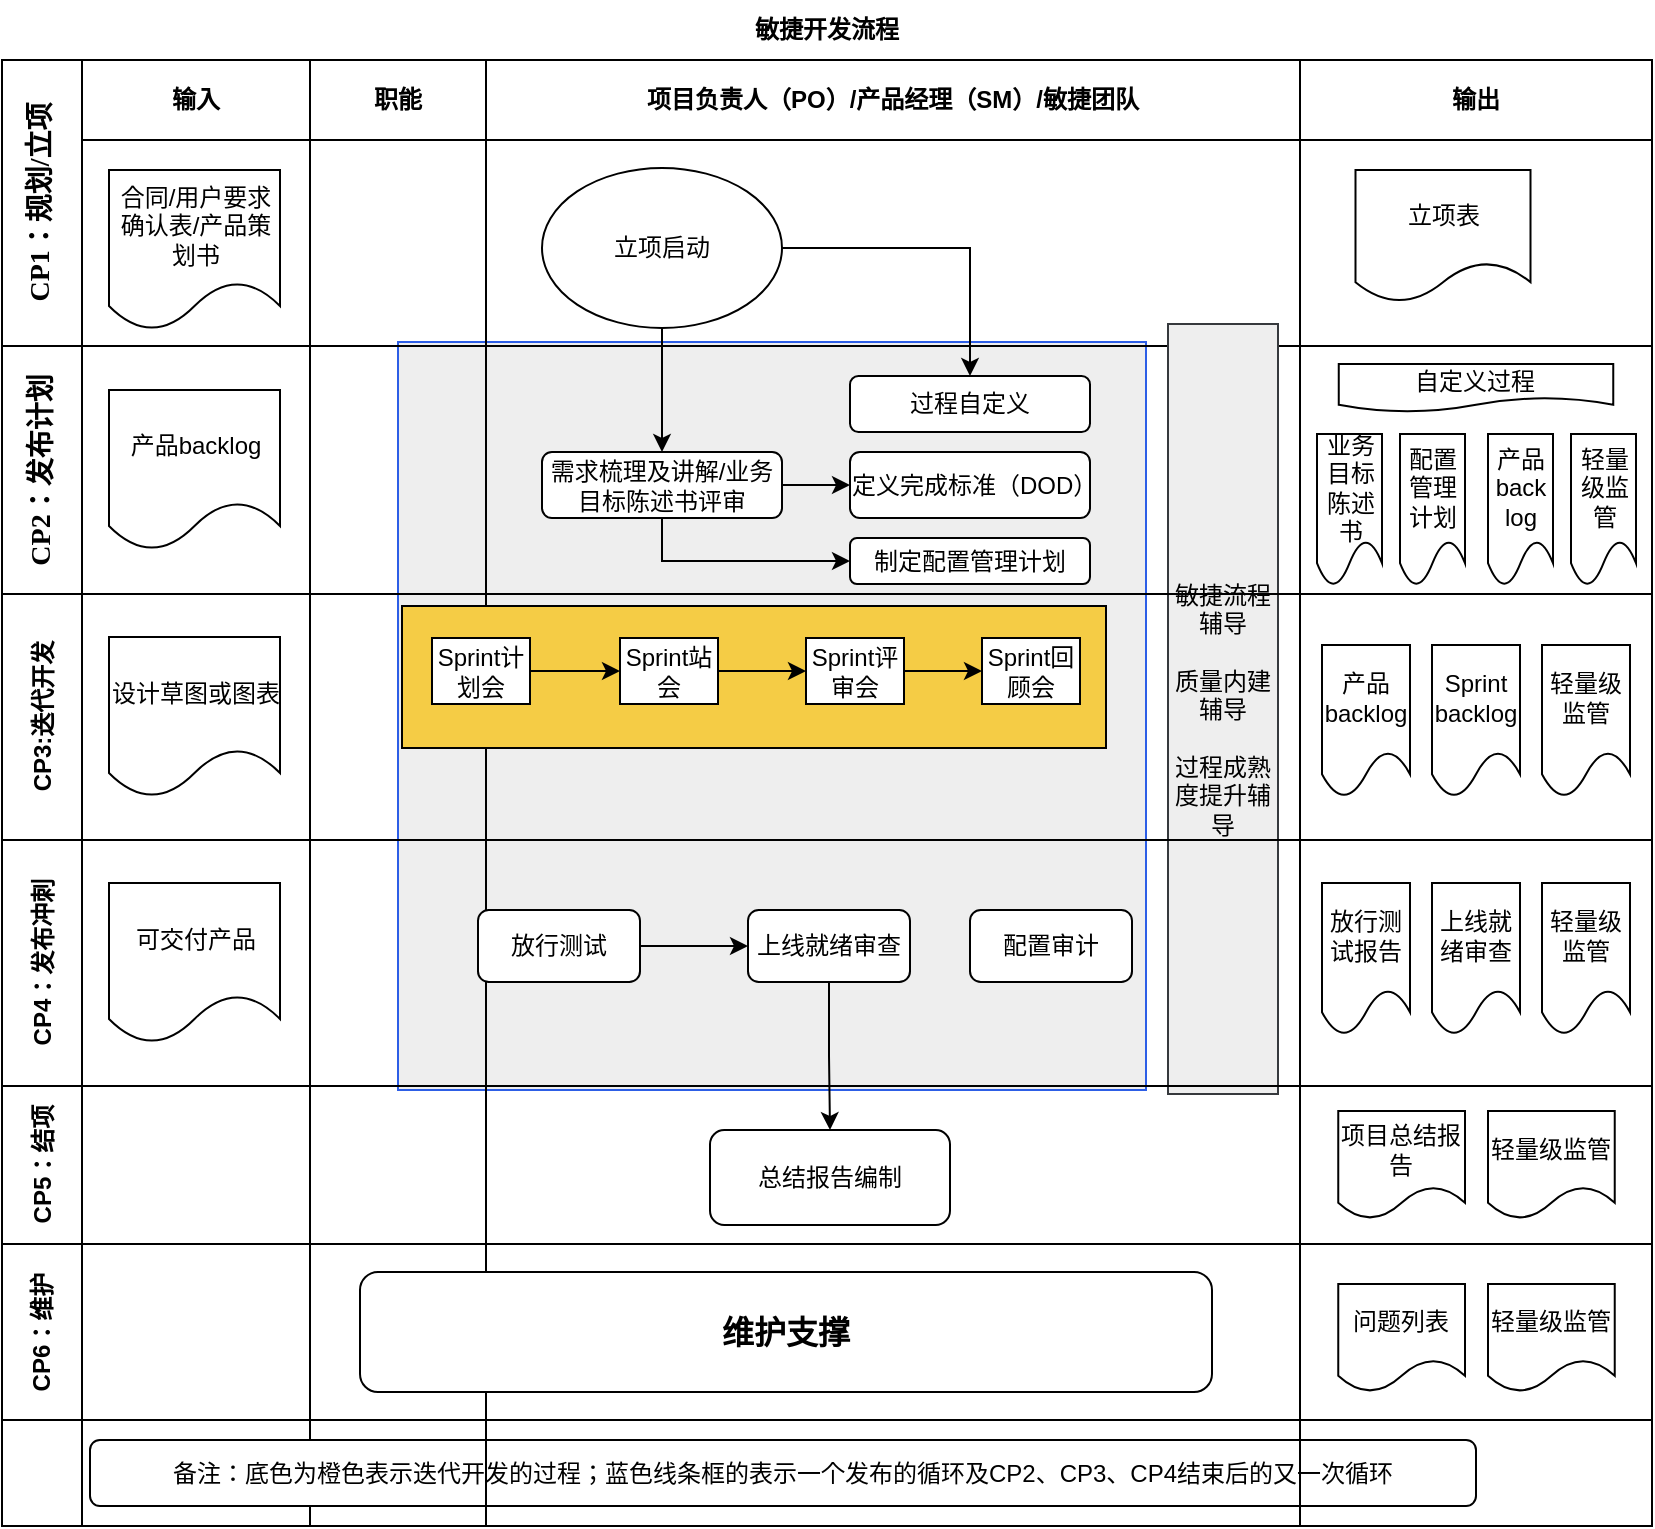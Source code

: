 <mxfile version="14.2.7" type="github">
  <diagram id="xMsZwE5U7lx6iym2p2ss" name="Page-1">
    <mxGraphModel dx="1038" dy="556" grid="1" gridSize="11" guides="1" tooltips="1" connect="1" arrows="1" fold="1" page="1" pageScale="1" pageWidth="827" pageHeight="1169" math="0" shadow="0">
      <root>
        <mxCell id="0" />
        <mxCell id="1" parent="0" />
        <mxCell id="d9clo69hiW4yOXyT_c3d-487" value="" style="rounded=0;whiteSpace=wrap;html=1;shadow=0;fillColor=#eeeeee;strokeColor=#2D5EE6;" vertex="1" parent="1">
          <mxGeometry x="198" y="253" width="374" height="374" as="geometry" />
        </mxCell>
        <mxCell id="d9clo69hiW4yOXyT_c3d-7" value="敏捷开发流程" style="shape=table;childLayout=tableLayout;rowLines=0;columnLines=0;startSize=30;html=1;whiteSpace=wrap;collapsible=0;recursiveResize=0;expand=0;pointerEvents=0;fontStyle=1;align=center;strokeColor=none;" vertex="1" parent="1">
          <mxGeometry y="82" width="825" height="763" as="geometry" />
        </mxCell>
        <mxCell id="d9clo69hiW4yOXyT_c3d-8" value="&lt;font style=&quot;font-size: 14px&quot; face=&quot;Times New Roman&quot;&gt;CP1：规划/立项&lt;/font&gt;" style="swimlane;horizontal=0;points=[[0,0.5],[1,0.5]];portConstraint=eastwest;startSize=40;html=1;whiteSpace=wrap;collapsible=0;recursiveResize=0;expand=0;pointerEvents=0;fontStyle=1" vertex="1" parent="d9clo69hiW4yOXyT_c3d-7">
          <mxGeometry y="30" width="825" height="143" as="geometry" />
        </mxCell>
        <mxCell id="d9clo69hiW4yOXyT_c3d-9" value="输入" style="swimlane;connectable=0;startSize=40;html=1;whiteSpace=wrap;collapsible=0;recursiveResize=0;expand=0;pointerEvents=0;" vertex="1" parent="d9clo69hiW4yOXyT_c3d-8">
          <mxGeometry x="40" width="114" height="143" as="geometry" />
        </mxCell>
        <mxCell id="d9clo69hiW4yOXyT_c3d-470" value="合同/用户要求确认表/产品策划书" style="shape=document;whiteSpace=wrap;html=1;boundedLbl=1;" vertex="1" parent="d9clo69hiW4yOXyT_c3d-9">
          <mxGeometry x="13.5" y="55" width="85.5" height="80" as="geometry" />
        </mxCell>
        <mxCell id="d9clo69hiW4yOXyT_c3d-10" value="职能" style="swimlane;connectable=0;startSize=40;html=1;whiteSpace=wrap;collapsible=0;recursiveResize=0;expand=0;pointerEvents=0;" vertex="1" parent="d9clo69hiW4yOXyT_c3d-8">
          <mxGeometry x="154" width="88" height="143" as="geometry" />
        </mxCell>
        <mxCell id="d9clo69hiW4yOXyT_c3d-11" value="项目负责人（PO）/产品经理（SM）/敏捷团队" style="swimlane;connectable=0;startSize=40;html=1;whiteSpace=wrap;collapsible=0;recursiveResize=0;expand=0;pointerEvents=0;" vertex="1" parent="d9clo69hiW4yOXyT_c3d-8">
          <mxGeometry x="242" width="407" height="143" as="geometry" />
        </mxCell>
        <mxCell id="d9clo69hiW4yOXyT_c3d-475" value="立项启动" style="ellipse;whiteSpace=wrap;html=1;" vertex="1" parent="d9clo69hiW4yOXyT_c3d-11">
          <mxGeometry x="28" y="54" width="120" height="80" as="geometry" />
        </mxCell>
        <mxCell id="d9clo69hiW4yOXyT_c3d-446" value="输出" style="swimlane;connectable=0;startSize=40;html=1;whiteSpace=wrap;collapsible=0;recursiveResize=0;expand=0;pointerEvents=0;" vertex="1" parent="d9clo69hiW4yOXyT_c3d-8">
          <mxGeometry x="649" width="176" height="143" as="geometry" />
        </mxCell>
        <mxCell id="d9clo69hiW4yOXyT_c3d-507" value="立项表" style="shape=document;whiteSpace=wrap;html=1;boundedLbl=1;" vertex="1" parent="d9clo69hiW4yOXyT_c3d-446">
          <mxGeometry x="27.75" y="55" width="87.5" height="66" as="geometry" />
        </mxCell>
        <mxCell id="d9clo69hiW4yOXyT_c3d-12" value="&lt;font face=&quot;Times New Roman&quot; style=&quot;font-size: 14px&quot;&gt;CP2：发布计划&lt;/font&gt;" style="swimlane;horizontal=0;points=[[0,0.5],[1,0.5]];portConstraint=eastwest;startSize=40;html=1;whiteSpace=wrap;collapsible=0;recursiveResize=0;expand=0;pointerEvents=0;" vertex="1" parent="d9clo69hiW4yOXyT_c3d-7">
          <mxGeometry y="173" width="825" height="124" as="geometry" />
        </mxCell>
        <mxCell id="d9clo69hiW4yOXyT_c3d-13" value="" style="swimlane;connectable=0;startSize=0;html=1;whiteSpace=wrap;collapsible=0;recursiveResize=0;expand=0;pointerEvents=0;" vertex="1" parent="d9clo69hiW4yOXyT_c3d-12">
          <mxGeometry x="40" width="114" height="124" as="geometry" />
        </mxCell>
        <mxCell id="d9clo69hiW4yOXyT_c3d-471" value="产品backlog" style="shape=document;whiteSpace=wrap;html=1;boundedLbl=1;" vertex="1" parent="d9clo69hiW4yOXyT_c3d-13">
          <mxGeometry x="13.5" y="22" width="85.5" height="80" as="geometry" />
        </mxCell>
        <mxCell id="d9clo69hiW4yOXyT_c3d-14" value="" style="swimlane;connectable=0;startSize=0;html=1;whiteSpace=wrap;collapsible=0;recursiveResize=0;expand=0;pointerEvents=0;swimlaneLine=1;" vertex="1" parent="d9clo69hiW4yOXyT_c3d-12">
          <mxGeometry x="154" width="88" height="124" as="geometry" />
        </mxCell>
        <mxCell id="d9clo69hiW4yOXyT_c3d-15" value="" style="swimlane;connectable=0;startSize=0;html=1;whiteSpace=wrap;collapsible=0;recursiveResize=0;expand=0;pointerEvents=0;" vertex="1" parent="d9clo69hiW4yOXyT_c3d-12">
          <mxGeometry x="242" width="407" height="124" as="geometry" />
        </mxCell>
        <mxCell id="d9clo69hiW4yOXyT_c3d-479" value="" style="edgeStyle=orthogonalEdgeStyle;rounded=0;orthogonalLoop=1;jettySize=auto;html=1;" edge="1" parent="d9clo69hiW4yOXyT_c3d-15" source="d9clo69hiW4yOXyT_c3d-476" target="d9clo69hiW4yOXyT_c3d-478">
          <mxGeometry relative="1" as="geometry" />
        </mxCell>
        <mxCell id="d9clo69hiW4yOXyT_c3d-477" value="敏捷流程辅导&lt;br&gt;&lt;br&gt;质量内建辅导&lt;br&gt;&lt;br&gt;过程成熟度提升辅导" style="rounded=0;whiteSpace=wrap;html=1;fillColor=#eeeeee;strokeColor=#36393d;" vertex="1" parent="d9clo69hiW4yOXyT_c3d-15">
          <mxGeometry x="341" y="-11" width="55" height="385" as="geometry" />
        </mxCell>
        <mxCell id="d9clo69hiW4yOXyT_c3d-476" value="需求梳理及讲解/业务目标陈述书评审" style="rounded=1;whiteSpace=wrap;html=1;" vertex="1" parent="d9clo69hiW4yOXyT_c3d-15">
          <mxGeometry x="28" y="53" width="120" height="33" as="geometry" />
        </mxCell>
        <mxCell id="d9clo69hiW4yOXyT_c3d-482" value="过程自定义" style="whiteSpace=wrap;html=1;rounded=1;" vertex="1" parent="d9clo69hiW4yOXyT_c3d-15">
          <mxGeometry x="182" y="15" width="120" height="28" as="geometry" />
        </mxCell>
        <mxCell id="d9clo69hiW4yOXyT_c3d-478" value="定义完成标准（DOD）" style="whiteSpace=wrap;html=1;rounded=1;" vertex="1" parent="d9clo69hiW4yOXyT_c3d-15">
          <mxGeometry x="182" y="53" width="120" height="33" as="geometry" />
        </mxCell>
        <mxCell id="d9clo69hiW4yOXyT_c3d-480" value="制定配置管理计划" style="whiteSpace=wrap;html=1;rounded=1;" vertex="1" parent="d9clo69hiW4yOXyT_c3d-15">
          <mxGeometry x="182" y="96" width="120" height="23" as="geometry" />
        </mxCell>
        <mxCell id="d9clo69hiW4yOXyT_c3d-481" value="" style="edgeStyle=orthogonalEdgeStyle;rounded=0;orthogonalLoop=1;jettySize=auto;html=1;entryX=0;entryY=0.5;entryDx=0;entryDy=0;" edge="1" parent="d9clo69hiW4yOXyT_c3d-15" source="d9clo69hiW4yOXyT_c3d-476" target="d9clo69hiW4yOXyT_c3d-480">
          <mxGeometry relative="1" as="geometry">
            <mxPoint x="182" y="98" as="targetPoint" />
            <Array as="points">
              <mxPoint x="88" y="108" />
            </Array>
          </mxGeometry>
        </mxCell>
        <mxCell id="d9clo69hiW4yOXyT_c3d-447" style="swimlane;connectable=0;startSize=0;html=1;whiteSpace=wrap;collapsible=0;recursiveResize=0;expand=0;pointerEvents=0;" vertex="1" parent="d9clo69hiW4yOXyT_c3d-12">
          <mxGeometry x="649" width="176" height="124" as="geometry" />
        </mxCell>
        <mxCell id="d9clo69hiW4yOXyT_c3d-508" value="自定义过程" style="shape=document;whiteSpace=wrap;html=1;boundedLbl=1;" vertex="1" parent="d9clo69hiW4yOXyT_c3d-447">
          <mxGeometry x="19.38" y="9" width="137.25" height="24" as="geometry" />
        </mxCell>
        <mxCell id="d9clo69hiW4yOXyT_c3d-509" value="业务目标陈述书" style="shape=document;whiteSpace=wrap;html=1;boundedLbl=1;" vertex="1" parent="d9clo69hiW4yOXyT_c3d-447">
          <mxGeometry x="8.5" y="44" width="32.5" height="76" as="geometry" />
        </mxCell>
        <mxCell id="d9clo69hiW4yOXyT_c3d-512" value="配置管理计划" style="shape=document;whiteSpace=wrap;html=1;boundedLbl=1;" vertex="1" parent="d9clo69hiW4yOXyT_c3d-447">
          <mxGeometry x="50" y="44" width="32.5" height="76" as="geometry" />
        </mxCell>
        <mxCell id="d9clo69hiW4yOXyT_c3d-513" value="产品back&lt;br&gt;log" style="shape=document;whiteSpace=wrap;html=1;boundedLbl=1;" vertex="1" parent="d9clo69hiW4yOXyT_c3d-447">
          <mxGeometry x="94" y="44" width="32.5" height="76" as="geometry" />
        </mxCell>
        <mxCell id="d9clo69hiW4yOXyT_c3d-514" value="轻量级监管" style="shape=document;whiteSpace=wrap;html=1;boundedLbl=1;" vertex="1" parent="d9clo69hiW4yOXyT_c3d-447">
          <mxGeometry x="135.5" y="44" width="32.5" height="76" as="geometry" />
        </mxCell>
        <mxCell id="d9clo69hiW4yOXyT_c3d-16" value="CP3:迭代开发" style="swimlane;horizontal=0;points=[[0,0.5],[1,0.5]];portConstraint=eastwest;startSize=40;html=1;whiteSpace=wrap;collapsible=0;recursiveResize=0;expand=0;pointerEvents=0;" vertex="1" parent="d9clo69hiW4yOXyT_c3d-7">
          <mxGeometry y="297" width="825" height="123" as="geometry" />
        </mxCell>
        <mxCell id="d9clo69hiW4yOXyT_c3d-17" value="" style="swimlane;connectable=0;startSize=0;html=1;whiteSpace=wrap;collapsible=0;recursiveResize=0;expand=0;pointerEvents=0;" vertex="1" parent="d9clo69hiW4yOXyT_c3d-16">
          <mxGeometry x="40" width="114" height="123" as="geometry" />
        </mxCell>
        <mxCell id="d9clo69hiW4yOXyT_c3d-472" value="设计草图或图表" style="shape=document;whiteSpace=wrap;html=1;boundedLbl=1;" vertex="1" parent="d9clo69hiW4yOXyT_c3d-17">
          <mxGeometry x="13.5" y="21.5" width="85.5" height="80" as="geometry" />
        </mxCell>
        <mxCell id="d9clo69hiW4yOXyT_c3d-18" value="" style="swimlane;connectable=0;startSize=0;html=1;whiteSpace=wrap;collapsible=0;recursiveResize=0;expand=0;pointerEvents=0;strokeColor=none;" vertex="1" parent="d9clo69hiW4yOXyT_c3d-16">
          <mxGeometry x="154" width="88" height="123" as="geometry" />
        </mxCell>
        <mxCell id="d9clo69hiW4yOXyT_c3d-19" value="" style="swimlane;connectable=0;startSize=0;html=1;whiteSpace=wrap;collapsible=0;recursiveResize=0;expand=0;pointerEvents=0;" vertex="1" parent="d9clo69hiW4yOXyT_c3d-16">
          <mxGeometry x="242" width="407" height="123" as="geometry" />
        </mxCell>
        <mxCell id="d9clo69hiW4yOXyT_c3d-488" value="" style="rounded=0;whiteSpace=wrap;html=1;shadow=0;strokeColor=#000000;fillColor=#F5CC45;" vertex="1" parent="d9clo69hiW4yOXyT_c3d-19">
          <mxGeometry x="-42" y="6" width="352" height="71" as="geometry" />
        </mxCell>
        <mxCell id="d9clo69hiW4yOXyT_c3d-496" style="edgeStyle=orthogonalEdgeStyle;rounded=0;orthogonalLoop=1;jettySize=auto;html=1;entryX=0;entryY=0.5;entryDx=0;entryDy=0;" edge="1" parent="d9clo69hiW4yOXyT_c3d-19" source="d9clo69hiW4yOXyT_c3d-489" target="d9clo69hiW4yOXyT_c3d-494">
          <mxGeometry relative="1" as="geometry" />
        </mxCell>
        <mxCell id="d9clo69hiW4yOXyT_c3d-489" value="Sprint计划会" style="rounded=0;whiteSpace=wrap;html=1;shadow=0;" vertex="1" parent="d9clo69hiW4yOXyT_c3d-19">
          <mxGeometry x="-27" y="22" width="49" height="33" as="geometry" />
        </mxCell>
        <mxCell id="d9clo69hiW4yOXyT_c3d-497" style="edgeStyle=orthogonalEdgeStyle;rounded=0;orthogonalLoop=1;jettySize=auto;html=1;entryX=0;entryY=0.5;entryDx=0;entryDy=0;" edge="1" parent="d9clo69hiW4yOXyT_c3d-19" source="d9clo69hiW4yOXyT_c3d-494" target="d9clo69hiW4yOXyT_c3d-493">
          <mxGeometry relative="1" as="geometry" />
        </mxCell>
        <mxCell id="d9clo69hiW4yOXyT_c3d-494" value="Sprint站会" style="rounded=0;whiteSpace=wrap;html=1;shadow=0;" vertex="1" parent="d9clo69hiW4yOXyT_c3d-19">
          <mxGeometry x="67" y="22" width="49" height="33" as="geometry" />
        </mxCell>
        <mxCell id="d9clo69hiW4yOXyT_c3d-498" style="edgeStyle=orthogonalEdgeStyle;rounded=0;orthogonalLoop=1;jettySize=auto;html=1;entryX=0;entryY=0.5;entryDx=0;entryDy=0;" edge="1" parent="d9clo69hiW4yOXyT_c3d-19" source="d9clo69hiW4yOXyT_c3d-493" target="d9clo69hiW4yOXyT_c3d-495">
          <mxGeometry relative="1" as="geometry" />
        </mxCell>
        <mxCell id="d9clo69hiW4yOXyT_c3d-493" value="Sprint评审会" style="rounded=0;whiteSpace=wrap;html=1;shadow=0;" vertex="1" parent="d9clo69hiW4yOXyT_c3d-19">
          <mxGeometry x="160" y="22" width="49" height="33" as="geometry" />
        </mxCell>
        <mxCell id="d9clo69hiW4yOXyT_c3d-495" value="Sprint回顾会" style="rounded=0;whiteSpace=wrap;html=1;shadow=0;" vertex="1" parent="d9clo69hiW4yOXyT_c3d-19">
          <mxGeometry x="248" y="22" width="49" height="33" as="geometry" />
        </mxCell>
        <mxCell id="d9clo69hiW4yOXyT_c3d-448" style="swimlane;connectable=0;startSize=0;html=1;whiteSpace=wrap;collapsible=0;recursiveResize=0;expand=0;pointerEvents=0;" vertex="1" parent="d9clo69hiW4yOXyT_c3d-16">
          <mxGeometry x="649" width="176" height="123" as="geometry" />
        </mxCell>
        <mxCell id="d9clo69hiW4yOXyT_c3d-515" value="轻量级监管" style="shape=document;whiteSpace=wrap;html=1;boundedLbl=1;" vertex="1" parent="d9clo69hiW4yOXyT_c3d-448">
          <mxGeometry x="121" y="25.5" width="44" height="76" as="geometry" />
        </mxCell>
        <mxCell id="d9clo69hiW4yOXyT_c3d-516" value="Sprint&lt;br&gt;backlog" style="shape=document;whiteSpace=wrap;html=1;boundedLbl=1;" vertex="1" parent="d9clo69hiW4yOXyT_c3d-448">
          <mxGeometry x="66" y="25.5" width="44" height="76" as="geometry" />
        </mxCell>
        <mxCell id="d9clo69hiW4yOXyT_c3d-517" value="产品backlog" style="shape=document;whiteSpace=wrap;html=1;boundedLbl=1;" vertex="1" parent="d9clo69hiW4yOXyT_c3d-448">
          <mxGeometry x="11" y="25.5" width="44" height="76" as="geometry" />
        </mxCell>
        <mxCell id="d9clo69hiW4yOXyT_c3d-449" value="CP4：发布冲刺" style="swimlane;horizontal=0;points=[[0,0.5],[1,0.5]];portConstraint=eastwest;startSize=40;html=1;whiteSpace=wrap;collapsible=0;recursiveResize=0;expand=0;pointerEvents=0;" vertex="1" parent="d9clo69hiW4yOXyT_c3d-7">
          <mxGeometry y="420" width="825" height="123" as="geometry" />
        </mxCell>
        <mxCell id="d9clo69hiW4yOXyT_c3d-450" style="swimlane;connectable=0;startSize=0;html=1;whiteSpace=wrap;collapsible=0;recursiveResize=0;expand=0;pointerEvents=0;" vertex="1" parent="d9clo69hiW4yOXyT_c3d-449">
          <mxGeometry x="40" width="114" height="123" as="geometry" />
        </mxCell>
        <mxCell id="d9clo69hiW4yOXyT_c3d-473" value="可交付产品" style="shape=document;whiteSpace=wrap;html=1;boundedLbl=1;" vertex="1" parent="d9clo69hiW4yOXyT_c3d-450">
          <mxGeometry x="13.5" y="21.5" width="85.5" height="80" as="geometry" />
        </mxCell>
        <mxCell id="d9clo69hiW4yOXyT_c3d-451" style="swimlane;connectable=0;startSize=0;html=1;whiteSpace=wrap;collapsible=0;recursiveResize=0;expand=0;pointerEvents=0;" vertex="1" parent="d9clo69hiW4yOXyT_c3d-449">
          <mxGeometry x="154" width="88" height="123" as="geometry" />
        </mxCell>
        <mxCell id="d9clo69hiW4yOXyT_c3d-452" style="swimlane;connectable=0;startSize=0;html=1;whiteSpace=wrap;collapsible=0;recursiveResize=0;expand=0;pointerEvents=0;" vertex="1" parent="d9clo69hiW4yOXyT_c3d-449">
          <mxGeometry x="242" width="407" height="123" as="geometry" />
        </mxCell>
        <mxCell id="d9clo69hiW4yOXyT_c3d-453" style="swimlane;connectable=0;startSize=0;html=1;whiteSpace=wrap;collapsible=0;recursiveResize=0;expand=0;pointerEvents=0;" vertex="1" parent="d9clo69hiW4yOXyT_c3d-449">
          <mxGeometry x="649" width="176" height="123" as="geometry" />
        </mxCell>
        <mxCell id="d9clo69hiW4yOXyT_c3d-518" value="放行测试报告" style="shape=document;whiteSpace=wrap;html=1;boundedLbl=1;" vertex="1" parent="d9clo69hiW4yOXyT_c3d-453">
          <mxGeometry x="11" y="21.5" width="44" height="76" as="geometry" />
        </mxCell>
        <mxCell id="d9clo69hiW4yOXyT_c3d-519" value="上线就绪审查" style="shape=document;whiteSpace=wrap;html=1;boundedLbl=1;" vertex="1" parent="d9clo69hiW4yOXyT_c3d-453">
          <mxGeometry x="66" y="21.5" width="44" height="76" as="geometry" />
        </mxCell>
        <mxCell id="d9clo69hiW4yOXyT_c3d-520" value="轻量级监管" style="shape=document;whiteSpace=wrap;html=1;boundedLbl=1;" vertex="1" parent="d9clo69hiW4yOXyT_c3d-453">
          <mxGeometry x="121" y="21.5" width="44" height="76" as="geometry" />
        </mxCell>
        <mxCell id="d9clo69hiW4yOXyT_c3d-454" value="CP5：结项" style="swimlane;horizontal=0;points=[[0,0.5],[1,0.5]];portConstraint=eastwest;startSize=40;html=1;whiteSpace=wrap;collapsible=0;recursiveResize=0;expand=0;pointerEvents=0;" vertex="1" parent="d9clo69hiW4yOXyT_c3d-7">
          <mxGeometry y="543" width="825" height="79" as="geometry" />
        </mxCell>
        <mxCell id="d9clo69hiW4yOXyT_c3d-455" style="swimlane;connectable=0;startSize=0;html=1;whiteSpace=wrap;collapsible=0;recursiveResize=0;expand=0;pointerEvents=0;" vertex="1" parent="d9clo69hiW4yOXyT_c3d-454">
          <mxGeometry x="40" width="114" height="79" as="geometry" />
        </mxCell>
        <mxCell id="d9clo69hiW4yOXyT_c3d-456" style="swimlane;connectable=0;startSize=0;html=1;whiteSpace=wrap;collapsible=0;recursiveResize=0;expand=0;pointerEvents=0;" vertex="1" parent="d9clo69hiW4yOXyT_c3d-454">
          <mxGeometry x="154" width="88" height="79" as="geometry" />
        </mxCell>
        <mxCell id="d9clo69hiW4yOXyT_c3d-457" style="swimlane;connectable=0;startSize=0;html=1;whiteSpace=wrap;collapsible=0;recursiveResize=0;expand=0;pointerEvents=0;" vertex="1" parent="d9clo69hiW4yOXyT_c3d-454">
          <mxGeometry x="242" width="407" height="79" as="geometry" />
        </mxCell>
        <mxCell id="d9clo69hiW4yOXyT_c3d-504" value="总结报告编制" style="rounded=1;whiteSpace=wrap;html=1;shadow=0;" vertex="1" parent="d9clo69hiW4yOXyT_c3d-457">
          <mxGeometry x="112" y="22" width="120" height="47.5" as="geometry" />
        </mxCell>
        <mxCell id="d9clo69hiW4yOXyT_c3d-458" style="swimlane;connectable=0;startSize=0;html=1;whiteSpace=wrap;collapsible=0;recursiveResize=0;expand=0;pointerEvents=0;" vertex="1" parent="d9clo69hiW4yOXyT_c3d-454">
          <mxGeometry x="649" width="176" height="79" as="geometry" />
        </mxCell>
        <mxCell id="d9clo69hiW4yOXyT_c3d-521" value="轻量级监管" style="shape=document;whiteSpace=wrap;html=1;boundedLbl=1;" vertex="1" parent="d9clo69hiW4yOXyT_c3d-458">
          <mxGeometry x="94" y="12.5" width="63.37" height="54" as="geometry" />
        </mxCell>
        <mxCell id="d9clo69hiW4yOXyT_c3d-523" value="项目总结报告" style="shape=document;whiteSpace=wrap;html=1;boundedLbl=1;" vertex="1" parent="d9clo69hiW4yOXyT_c3d-458">
          <mxGeometry x="19.13" y="12.5" width="63.37" height="54" as="geometry" />
        </mxCell>
        <mxCell id="d9clo69hiW4yOXyT_c3d-459" value="CP6：维护" style="swimlane;horizontal=0;points=[[0,0.5],[1,0.5]];portConstraint=eastwest;startSize=40;html=1;whiteSpace=wrap;collapsible=0;recursiveResize=0;expand=0;pointerEvents=0;" vertex="1" parent="d9clo69hiW4yOXyT_c3d-7">
          <mxGeometry y="622" width="825" height="88" as="geometry" />
        </mxCell>
        <mxCell id="d9clo69hiW4yOXyT_c3d-460" style="swimlane;connectable=0;startSize=0;html=1;whiteSpace=wrap;collapsible=0;recursiveResize=0;expand=0;pointerEvents=0;" vertex="1" parent="d9clo69hiW4yOXyT_c3d-459">
          <mxGeometry x="40" width="114" height="88" as="geometry" />
        </mxCell>
        <mxCell id="d9clo69hiW4yOXyT_c3d-461" style="swimlane;connectable=0;startSize=0;html=1;whiteSpace=wrap;collapsible=0;recursiveResize=0;expand=0;pointerEvents=0;" vertex="1" parent="d9clo69hiW4yOXyT_c3d-459">
          <mxGeometry x="154" width="88" height="88" as="geometry" />
        </mxCell>
        <mxCell id="d9clo69hiW4yOXyT_c3d-462" style="swimlane;connectable=0;startSize=0;html=1;whiteSpace=wrap;collapsible=0;recursiveResize=0;expand=0;pointerEvents=0;" vertex="1" parent="d9clo69hiW4yOXyT_c3d-459">
          <mxGeometry x="242" width="407" height="88" as="geometry" />
        </mxCell>
        <mxCell id="d9clo69hiW4yOXyT_c3d-506" value="&lt;b&gt;&lt;font style=&quot;font-size: 16px&quot;&gt;维护支撑&lt;/font&gt;&lt;/b&gt;" style="rounded=1;whiteSpace=wrap;html=1;shadow=0;" vertex="1" parent="d9clo69hiW4yOXyT_c3d-462">
          <mxGeometry x="-63" y="14" width="426" height="60" as="geometry" />
        </mxCell>
        <mxCell id="d9clo69hiW4yOXyT_c3d-463" style="swimlane;connectable=0;startSize=0;html=1;whiteSpace=wrap;collapsible=0;recursiveResize=0;expand=0;pointerEvents=0;" vertex="1" parent="d9clo69hiW4yOXyT_c3d-459">
          <mxGeometry x="649" width="176" height="88" as="geometry" />
        </mxCell>
        <mxCell id="d9clo69hiW4yOXyT_c3d-524" value="轻量级监管" style="shape=document;whiteSpace=wrap;html=1;boundedLbl=1;" vertex="1" parent="d9clo69hiW4yOXyT_c3d-463">
          <mxGeometry x="94" y="20" width="63.37" height="54" as="geometry" />
        </mxCell>
        <mxCell id="d9clo69hiW4yOXyT_c3d-525" value="问题列表" style="shape=document;whiteSpace=wrap;html=1;boundedLbl=1;" vertex="1" parent="d9clo69hiW4yOXyT_c3d-463">
          <mxGeometry x="19.13" y="20" width="63.37" height="54" as="geometry" />
        </mxCell>
        <mxCell id="d9clo69hiW4yOXyT_c3d-464" style="swimlane;horizontal=0;points=[[0,0.5],[1,0.5]];portConstraint=eastwest;startSize=40;html=1;whiteSpace=wrap;collapsible=0;recursiveResize=0;expand=0;pointerEvents=0;" vertex="1" parent="d9clo69hiW4yOXyT_c3d-7">
          <mxGeometry y="710" width="825" height="53" as="geometry" />
        </mxCell>
        <mxCell id="d9clo69hiW4yOXyT_c3d-465" style="swimlane;connectable=0;startSize=0;html=1;whiteSpace=wrap;collapsible=0;recursiveResize=0;expand=0;pointerEvents=0;" vertex="1" parent="d9clo69hiW4yOXyT_c3d-464">
          <mxGeometry x="40" width="114" height="53" as="geometry" />
        </mxCell>
        <mxCell id="d9clo69hiW4yOXyT_c3d-466" style="swimlane;connectable=0;startSize=0;html=1;whiteSpace=wrap;collapsible=0;recursiveResize=0;expand=0;pointerEvents=0;" vertex="1" parent="d9clo69hiW4yOXyT_c3d-464">
          <mxGeometry x="154" width="88" height="53" as="geometry" />
        </mxCell>
        <mxCell id="d9clo69hiW4yOXyT_c3d-469" value="备注：底色为橙色表示迭代开发的过程；蓝色线条框的表示一个发布的循环及CP2、CP3、CP4结束后的又一次循环" style="rounded=1;whiteSpace=wrap;html=1;" vertex="1" parent="d9clo69hiW4yOXyT_c3d-466">
          <mxGeometry x="-110" y="10" width="693" height="33" as="geometry" />
        </mxCell>
        <mxCell id="d9clo69hiW4yOXyT_c3d-467" style="swimlane;connectable=0;startSize=0;html=1;whiteSpace=wrap;collapsible=0;recursiveResize=0;expand=0;pointerEvents=0;" vertex="1" parent="d9clo69hiW4yOXyT_c3d-464">
          <mxGeometry x="242" width="407" height="53" as="geometry" />
        </mxCell>
        <mxCell id="d9clo69hiW4yOXyT_c3d-468" style="swimlane;connectable=0;startSize=0;html=1;whiteSpace=wrap;collapsible=0;recursiveResize=0;expand=0;pointerEvents=0;" vertex="1" parent="d9clo69hiW4yOXyT_c3d-464">
          <mxGeometry x="649" width="176" height="53" as="geometry" />
        </mxCell>
        <mxCell id="d9clo69hiW4yOXyT_c3d-483" style="edgeStyle=orthogonalEdgeStyle;rounded=0;orthogonalLoop=1;jettySize=auto;html=1;entryX=0.5;entryY=0;entryDx=0;entryDy=0;" edge="1" parent="d9clo69hiW4yOXyT_c3d-7" source="d9clo69hiW4yOXyT_c3d-475" target="d9clo69hiW4yOXyT_c3d-482">
          <mxGeometry relative="1" as="geometry" />
        </mxCell>
        <mxCell id="d9clo69hiW4yOXyT_c3d-484" style="edgeStyle=orthogonalEdgeStyle;rounded=0;orthogonalLoop=1;jettySize=auto;html=1;entryX=0.5;entryY=0;entryDx=0;entryDy=0;" edge="1" parent="d9clo69hiW4yOXyT_c3d-7" source="d9clo69hiW4yOXyT_c3d-475" target="d9clo69hiW4yOXyT_c3d-476">
          <mxGeometry relative="1" as="geometry" />
        </mxCell>
        <mxCell id="d9clo69hiW4yOXyT_c3d-503" style="edgeStyle=orthogonalEdgeStyle;rounded=0;orthogonalLoop=1;jettySize=auto;html=1;entryX=0;entryY=0.5;entryDx=0;entryDy=0;" edge="1" parent="1" source="d9clo69hiW4yOXyT_c3d-499" target="d9clo69hiW4yOXyT_c3d-501">
          <mxGeometry relative="1" as="geometry" />
        </mxCell>
        <mxCell id="d9clo69hiW4yOXyT_c3d-499" value="放行测试" style="rounded=1;whiteSpace=wrap;html=1;shadow=0;" vertex="1" parent="1">
          <mxGeometry x="238" y="537" width="81" height="36" as="geometry" />
        </mxCell>
        <mxCell id="d9clo69hiW4yOXyT_c3d-505" style="edgeStyle=orthogonalEdgeStyle;rounded=0;orthogonalLoop=1;jettySize=auto;html=1;entryX=0.5;entryY=0;entryDx=0;entryDy=0;" edge="1" parent="1" source="d9clo69hiW4yOXyT_c3d-501" target="d9clo69hiW4yOXyT_c3d-504">
          <mxGeometry relative="1" as="geometry" />
        </mxCell>
        <mxCell id="d9clo69hiW4yOXyT_c3d-501" value="上线就绪审查" style="rounded=1;whiteSpace=wrap;html=1;shadow=0;" vertex="1" parent="1">
          <mxGeometry x="373" y="537" width="81" height="36" as="geometry" />
        </mxCell>
        <mxCell id="d9clo69hiW4yOXyT_c3d-502" value="配置审计" style="rounded=1;whiteSpace=wrap;html=1;shadow=0;" vertex="1" parent="1">
          <mxGeometry x="484" y="537" width="81" height="36" as="geometry" />
        </mxCell>
      </root>
    </mxGraphModel>
  </diagram>
</mxfile>
